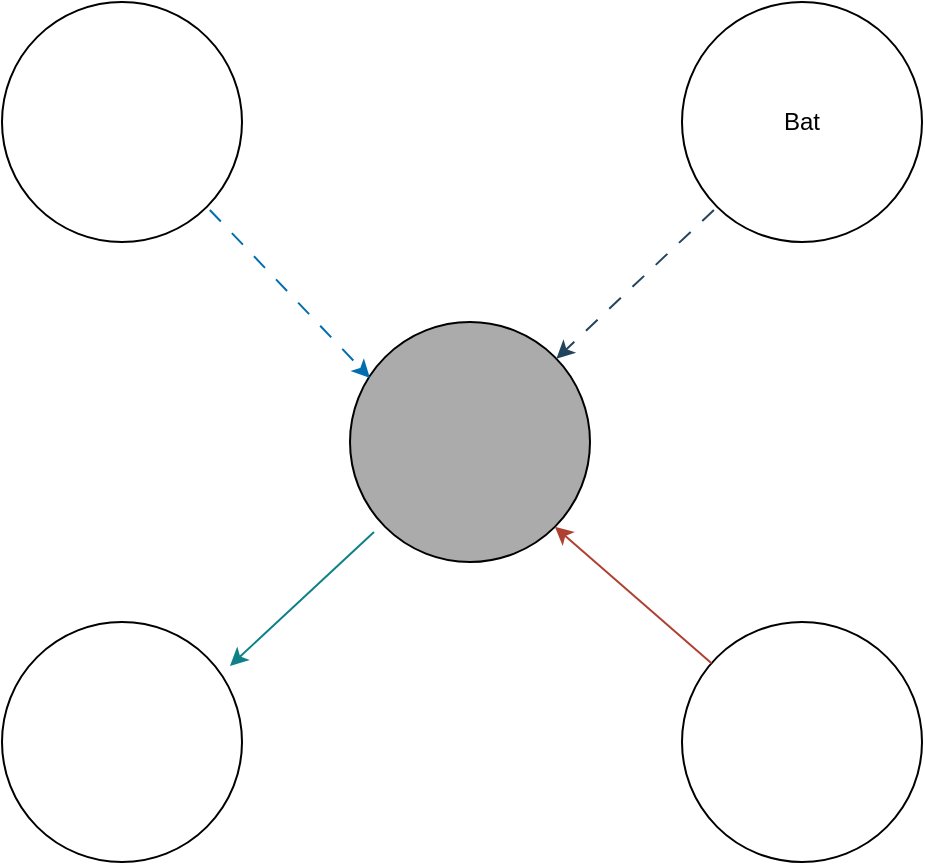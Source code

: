 <mxfile version="21.3.8" type="github">
  <diagram name="Página-1" id="2UN17sKaFhHNQWkZbPPd">
    <mxGraphModel dx="976" dy="579" grid="1" gridSize="10" guides="1" tooltips="1" connect="1" arrows="1" fold="1" page="1" pageScale="1" pageWidth="827" pageHeight="1169" math="0" shadow="0">
      <root>
        <mxCell id="0" />
        <mxCell id="1" parent="0" />
        <mxCell id="qYeVXGMRiURZwWz0EYok-1" value="" style="ellipse;whiteSpace=wrap;html=1;aspect=fixed;fillColor=#ababab;" parent="1" vertex="1">
          <mxGeometry x="354" y="250" width="120" height="120" as="geometry" />
        </mxCell>
        <mxCell id="qYeVXGMRiURZwWz0EYok-2" value="" style="ellipse;whiteSpace=wrap;html=1;aspect=fixed;" parent="1" vertex="1">
          <mxGeometry x="180" y="400" width="120" height="120" as="geometry" />
        </mxCell>
        <mxCell id="qYeVXGMRiURZwWz0EYok-3" value="" style="ellipse;whiteSpace=wrap;html=1;aspect=fixed;fillColor=default;" parent="1" vertex="1">
          <mxGeometry x="520" y="400" width="120" height="120" as="geometry" />
        </mxCell>
        <mxCell id="qYeVXGMRiURZwWz0EYok-4" value="" style="ellipse;whiteSpace=wrap;html=1;aspect=fixed;fillOpacity=100;" parent="1" vertex="1">
          <mxGeometry x="180" y="90" width="120" height="120" as="geometry" />
        </mxCell>
        <mxCell id="qYeVXGMRiURZwWz0EYok-5" value="Bat" style="ellipse;whiteSpace=wrap;html=1;aspect=fixed;container=1;snapToPoint=1;collapsible=0;" parent="1" vertex="1">
          <mxGeometry x="520" y="90" width="120" height="120" as="geometry" />
        </mxCell>
        <mxCell id="qYeVXGMRiURZwWz0EYok-6" value="" style="endArrow=classic;html=1;rounded=0;exitX=1;exitY=1;exitDx=0;exitDy=0;entryX=0.083;entryY=0.233;entryDx=0;entryDy=0;entryPerimeter=0;flowAnimation=1;fillColor=#1ba1e2;strokeColor=#006EAF;" parent="1" source="qYeVXGMRiURZwWz0EYok-4" target="qYeVXGMRiURZwWz0EYok-1" edge="1">
          <mxGeometry width="50" height="50" relative="1" as="geometry">
            <mxPoint x="390" y="330" as="sourcePoint" />
            <mxPoint x="440" y="280" as="targetPoint" />
          </mxGeometry>
        </mxCell>
        <mxCell id="qYeVXGMRiURZwWz0EYok-7" value="" style="endArrow=classic;html=1;rounded=0;flowAnimation=1;fillColor=#bac8d3;strokeColor=#23445d;" parent="1" source="qYeVXGMRiURZwWz0EYok-5" target="qYeVXGMRiURZwWz0EYok-1" edge="1">
          <mxGeometry width="50" height="50" relative="1" as="geometry">
            <mxPoint x="292" y="192" as="sourcePoint" />
            <mxPoint x="360" y="258" as="targetPoint" />
          </mxGeometry>
        </mxCell>
        <mxCell id="qYeVXGMRiURZwWz0EYok-8" value="" style="endArrow=classic;html=1;rounded=0;exitX=0.1;exitY=0.875;exitDx=0;exitDy=0;exitPerimeter=0;entryX=0.95;entryY=0.183;entryDx=0;entryDy=0;entryPerimeter=0;fillColor=#b0e3e6;strokeColor=#0e8088;" parent="1" source="qYeVXGMRiURZwWz0EYok-1" target="qYeVXGMRiURZwWz0EYok-2" edge="1">
          <mxGeometry width="50" height="50" relative="1" as="geometry">
            <mxPoint x="390" y="330" as="sourcePoint" />
            <mxPoint x="440" y="280" as="targetPoint" />
          </mxGeometry>
        </mxCell>
        <mxCell id="qYeVXGMRiURZwWz0EYok-9" value="" style="endArrow=classic;html=1;rounded=0;entryX=1;entryY=1;entryDx=0;entryDy=0;fillColor=#fad9d5;strokeColor=#ae4132;" parent="1" source="qYeVXGMRiURZwWz0EYok-3" target="qYeVXGMRiURZwWz0EYok-1" edge="1">
          <mxGeometry width="50" height="50" relative="1" as="geometry">
            <mxPoint x="390" y="330" as="sourcePoint" />
            <mxPoint x="440" y="280" as="targetPoint" />
          </mxGeometry>
        </mxCell>
      </root>
    </mxGraphModel>
  </diagram>
</mxfile>
